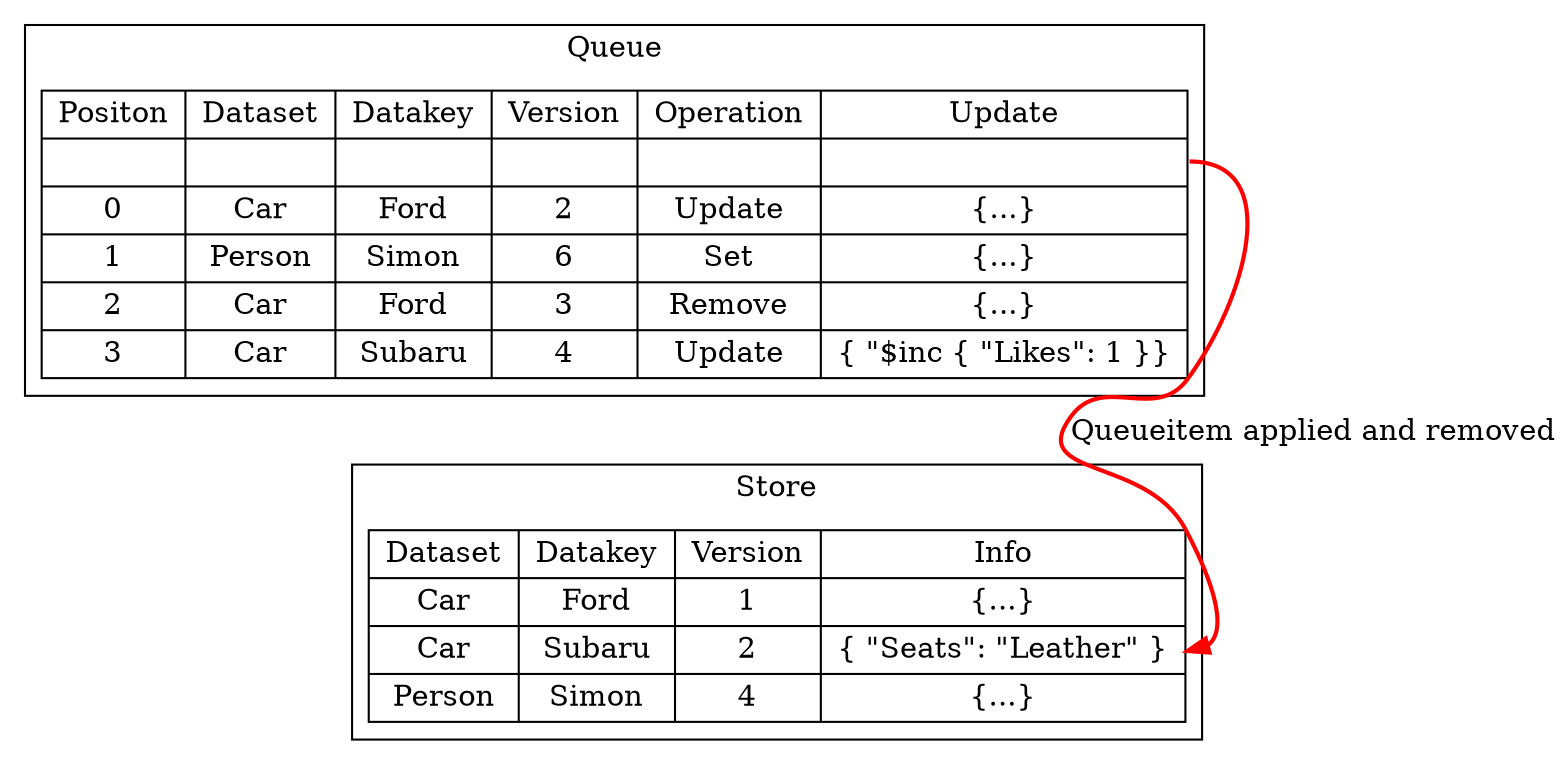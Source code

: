 digraph structs {
	node [shape=record];
	subgraph clusterqueue {
		label = "Queue";
		structqueue [shape=record,label="{ Positon | | 0 | 1 | 2 | 3 } | { Dataset | <f1> | Car | Person | Car | <f2> Car }|{ Datakey | | Ford | Simon | Ford | Subaru }|{ Version | | 2 | 6 | 3 | 4 }|{ Operation | | Update | Set | Remove | Update }|{ Update | <f3> | \{...\} | \{...\} | \{...\} | <f4> \{ \"$inc \{ \"Likes\": 1 \}\} }"];
	}
	subgraph clusterstore {
		label = "Store";
		structstore [shape=record,label="{ Dataset | Car | Car | Person }|{ Datakey | Ford | Subaru | Simon }|{ Version | 1 |  2 | 4 }|{ Info | \{...\} | <f0> \{ \"Seats\": \"Leather\" \} | \{...\} }"];
	}
	structqueue:f3 -> structstore:f0 [color="red",style="bold",label="Queueitem applied and removed"];
}

